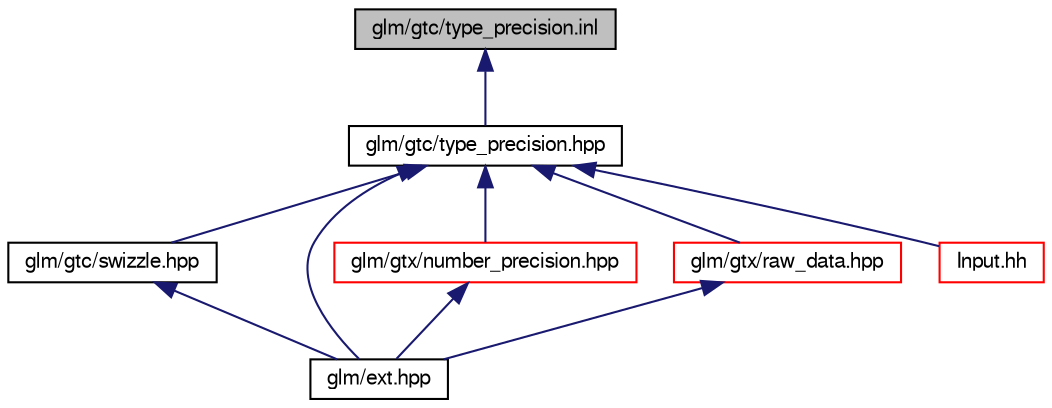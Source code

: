 digraph "glm/gtc/type_precision.inl"
{
  edge [fontname="FreeSans",fontsize="10",labelfontname="FreeSans",labelfontsize="10"];
  node [fontname="FreeSans",fontsize="10",shape=record];
  Node1 [label="glm/gtc/type_precision.inl",height=0.2,width=0.4,color="black", fillcolor="grey75", style="filled" fontcolor="black"];
  Node1 -> Node2 [dir="back",color="midnightblue",fontsize="10",style="solid",fontname="FreeSans"];
  Node2 [label="glm/gtc/type_precision.hpp",height=0.2,width=0.4,color="black", fillcolor="white", style="filled",URL="$db/d7b/type__precision_8hpp.html"];
  Node2 -> Node3 [dir="back",color="midnightblue",fontsize="10",style="solid",fontname="FreeSans"];
  Node3 [label="glm/gtc/swizzle.hpp",height=0.2,width=0.4,color="black", fillcolor="white", style="filled",URL="$dc/d47/swizzle_8hpp.html"];
  Node3 -> Node4 [dir="back",color="midnightblue",fontsize="10",style="solid",fontname="FreeSans"];
  Node4 [label="glm/ext.hpp",height=0.2,width=0.4,color="black", fillcolor="white", style="filled",URL="$d5/da8/ext_8hpp.html"];
  Node2 -> Node4 [dir="back",color="midnightblue",fontsize="10",style="solid",fontname="FreeSans"];
  Node2 -> Node5 [dir="back",color="midnightblue",fontsize="10",style="solid",fontname="FreeSans"];
  Node5 [label="glm/gtx/number_precision.hpp",height=0.2,width=0.4,color="red", fillcolor="white", style="filled",URL="$d6/d65/number__precision_8hpp.html"];
  Node5 -> Node4 [dir="back",color="midnightblue",fontsize="10",style="solid",fontname="FreeSans"];
  Node2 -> Node6 [dir="back",color="midnightblue",fontsize="10",style="solid",fontname="FreeSans"];
  Node6 [label="glm/gtx/raw_data.hpp",height=0.2,width=0.4,color="red", fillcolor="white", style="filled",URL="$d8/db3/raw__data_8hpp.html"];
  Node6 -> Node4 [dir="back",color="midnightblue",fontsize="10",style="solid",fontname="FreeSans"];
  Node2 -> Node7 [dir="back",color="midnightblue",fontsize="10",style="solid",fontname="FreeSans"];
  Node7 [label="Input.hh",height=0.2,width=0.4,color="red", fillcolor="white", style="filled",URL="$dc/d18/_input_8hh.html"];
}
